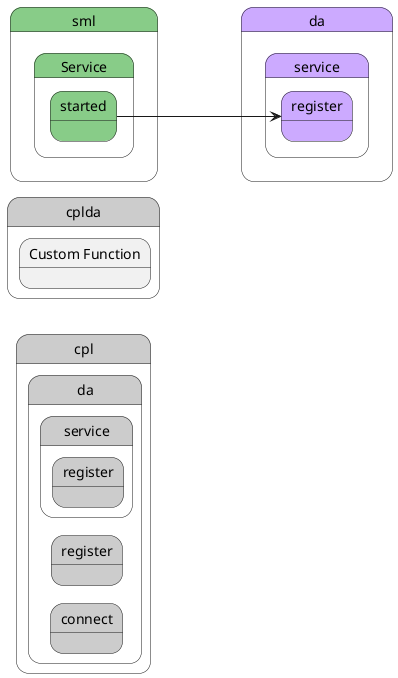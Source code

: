 @startuml
left to right direction


state "cpl" as cpl #cccccc {
state "da" as cplda #cccccc {
}
}


state "cplda" as pstatename #cccccc {
    state "Custom Function" as dafunction {
    }
}

        state "cpl" as cpl #cccccc {
state "da" as cplda #cccccc {
state "connect" as cpldaconnect #cccccc {
}
}
}


        state "cpl" as cpl #cccccc {
state "da" as cplda #cccccc {
state "register" as cpldaregister #cccccc {
}
}
}


        state "cpl" as cpl #cccccc {
state "da" as cplda #cccccc {
state "service" as cpldaservice #cccccc {
state "register" as cpldaserviceregister #cccccc {
}
}
}
}




        state "sml" as sml #88cc88 {
state "Service" as smlservice #88cc88 {
state "started" as smlservicestarted #88cc88 {
}
}
}

        
    state "da" as da #ccaaff {
state "service" as daservice #ccaaff {
state "register" as daserviceregister #ccaaff {
}
}
}

    smlservicestarted ---> daserviceregister
  



@enduml
